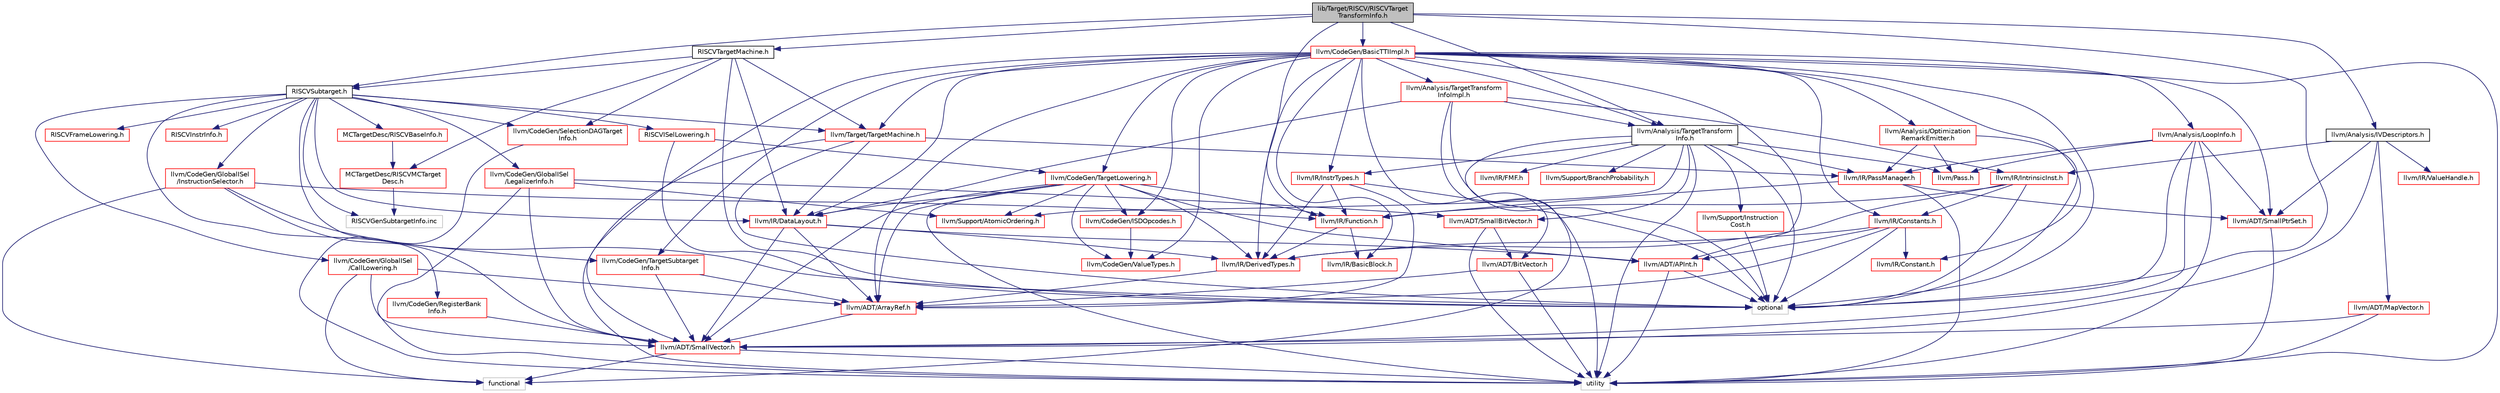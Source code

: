 digraph "lib/Target/RISCV/RISCVTargetTransformInfo.h"
{
 // LATEX_PDF_SIZE
  bgcolor="transparent";
  edge [fontname="Helvetica",fontsize="10",labelfontname="Helvetica",labelfontsize="10"];
  node [fontname="Helvetica",fontsize="10",shape=record];
  Node1 [label="lib/Target/RISCV/RISCVTarget\lTransformInfo.h",height=0.2,width=0.4,color="black", fillcolor="grey75", style="filled", fontcolor="black",tooltip=" "];
  Node1 -> Node2 [color="midnightblue",fontsize="10",style="solid",fontname="Helvetica"];
  Node2 [label="RISCVSubtarget.h",height=0.2,width=0.4,color="black",URL="$RISCVSubtarget_8h.html",tooltip=" "];
  Node2 -> Node3 [color="midnightblue",fontsize="10",style="solid",fontname="Helvetica"];
  Node3 [label="MCTargetDesc/RISCVBaseInfo.h",height=0.2,width=0.4,color="red",URL="$RISCVBaseInfo_8h.html",tooltip=" "];
  Node3 -> Node4 [color="midnightblue",fontsize="10",style="solid",fontname="Helvetica"];
  Node4 [label="MCTargetDesc/RISCVMCTarget\lDesc.h",height=0.2,width=0.4,color="red",URL="$RISCVMCTargetDesc_8h.html",tooltip=" "];
  Node4 -> Node52 [color="midnightblue",fontsize="10",style="solid",fontname="Helvetica"];
  Node52 [label="RISCVGenSubtargetInfo.inc",height=0.2,width=0.4,color="grey75",tooltip=" "];
  Node2 -> Node81 [color="midnightblue",fontsize="10",style="solid",fontname="Helvetica"];
  Node81 [label="RISCVFrameLowering.h",height=0.2,width=0.4,color="red",URL="$RISCVFrameLowering_8h.html",tooltip=" "];
  Node2 -> Node163 [color="midnightblue",fontsize="10",style="solid",fontname="Helvetica"];
  Node163 [label="RISCVISelLowering.h",height=0.2,width=0.4,color="red",URL="$RISCVISelLowering_8h.html",tooltip=" "];
  Node163 -> Node229 [color="midnightblue",fontsize="10",style="solid",fontname="Helvetica"];
  Node229 [label="llvm/CodeGen/TargetLowering.h",height=0.2,width=0.4,color="red",URL="$TargetLowering_8h.html",tooltip=" "];
  Node229 -> Node69 [color="midnightblue",fontsize="10",style="solid",fontname="Helvetica"];
  Node69 [label="llvm/ADT/APInt.h",height=0.2,width=0.4,color="red",URL="$APInt_8h.html",tooltip=" "];
  Node69 -> Node30 [color="midnightblue",fontsize="10",style="solid",fontname="Helvetica"];
  Node30 [label="optional",height=0.2,width=0.4,color="grey75",tooltip=" "];
  Node69 -> Node27 [color="midnightblue",fontsize="10",style="solid",fontname="Helvetica"];
  Node27 [label="utility",height=0.2,width=0.4,color="grey75",tooltip=" "];
  Node229 -> Node7 [color="midnightblue",fontsize="10",style="solid",fontname="Helvetica"];
  Node7 [label="llvm/ADT/ArrayRef.h",height=0.2,width=0.4,color="red",URL="$ArrayRef_8h.html",tooltip=" "];
  Node7 -> Node33 [color="midnightblue",fontsize="10",style="solid",fontname="Helvetica"];
  Node33 [label="llvm/ADT/SmallVector.h",height=0.2,width=0.4,color="red",URL="$SmallVector_8h.html",tooltip=" "];
  Node33 -> Node35 [color="midnightblue",fontsize="10",style="solid",fontname="Helvetica"];
  Node35 [label="functional",height=0.2,width=0.4,color="grey75",tooltip=" "];
  Node33 -> Node27 [color="midnightblue",fontsize="10",style="solid",fontname="Helvetica"];
  Node229 -> Node33 [color="midnightblue",fontsize="10",style="solid",fontname="Helvetica"];
  Node229 -> Node214 [color="midnightblue",fontsize="10",style="solid",fontname="Helvetica"];
  Node214 [label="llvm/CodeGen/ISDOpcodes.h",height=0.2,width=0.4,color="red",URL="$ISDOpcodes_8h.html",tooltip=" "];
  Node214 -> Node209 [color="midnightblue",fontsize="10",style="solid",fontname="Helvetica"];
  Node209 [label="llvm/CodeGen/ValueTypes.h",height=0.2,width=0.4,color="red",URL="$ValueTypes_8h.html",tooltip=" "];
  Node229 -> Node209 [color="midnightblue",fontsize="10",style="solid",fontname="Helvetica"];
  Node229 -> Node166 [color="midnightblue",fontsize="10",style="solid",fontname="Helvetica"];
  Node166 [label="llvm/IR/DataLayout.h",height=0.2,width=0.4,color="red",URL="$DataLayout_8h.html",tooltip=" "];
  Node166 -> Node69 [color="midnightblue",fontsize="10",style="solid",fontname="Helvetica"];
  Node166 -> Node7 [color="midnightblue",fontsize="10",style="solid",fontname="Helvetica"];
  Node166 -> Node33 [color="midnightblue",fontsize="10",style="solid",fontname="Helvetica"];
  Node166 -> Node134 [color="midnightblue",fontsize="10",style="solid",fontname="Helvetica"];
  Node134 [label="llvm/IR/DerivedTypes.h",height=0.2,width=0.4,color="red",URL="$DerivedTypes_8h.html",tooltip=" "];
  Node134 -> Node7 [color="midnightblue",fontsize="10",style="solid",fontname="Helvetica"];
  Node229 -> Node134 [color="midnightblue",fontsize="10",style="solid",fontname="Helvetica"];
  Node229 -> Node169 [color="midnightblue",fontsize="10",style="solid",fontname="Helvetica"];
  Node169 [label="llvm/IR/Function.h",height=0.2,width=0.4,color="red",URL="$Function_8h.html",tooltip=" "];
  Node169 -> Node176 [color="midnightblue",fontsize="10",style="solid",fontname="Helvetica"];
  Node176 [label="llvm/IR/BasicBlock.h",height=0.2,width=0.4,color="red",URL="$BasicBlock_8h.html",tooltip=" "];
  Node169 -> Node134 [color="midnightblue",fontsize="10",style="solid",fontname="Helvetica"];
  Node229 -> Node137 [color="midnightblue",fontsize="10",style="solid",fontname="Helvetica"];
  Node137 [label="llvm/Support/AtomicOrdering.h",height=0.2,width=0.4,color="red",URL="$AtomicOrdering_8h.html",tooltip=" "];
  Node229 -> Node27 [color="midnightblue",fontsize="10",style="solid",fontname="Helvetica"];
  Node163 -> Node30 [color="midnightblue",fontsize="10",style="solid",fontname="Helvetica"];
  Node2 -> Node246 [color="midnightblue",fontsize="10",style="solid",fontname="Helvetica"];
  Node246 [label="RISCVInstrInfo.h",height=0.2,width=0.4,color="red",URL="$RISCVInstrInfo_8h.html",tooltip=" "];
  Node2 -> Node288 [color="midnightblue",fontsize="10",style="solid",fontname="Helvetica"];
  Node288 [label="llvm/CodeGen/GlobalISel\l/CallLowering.h",height=0.2,width=0.4,color="red",URL="$CallLowering_8h.html",tooltip=" "];
  Node288 -> Node7 [color="midnightblue",fontsize="10",style="solid",fontname="Helvetica"];
  Node288 -> Node33 [color="midnightblue",fontsize="10",style="solid",fontname="Helvetica"];
  Node288 -> Node35 [color="midnightblue",fontsize="10",style="solid",fontname="Helvetica"];
  Node2 -> Node289 [color="midnightblue",fontsize="10",style="solid",fontname="Helvetica"];
  Node289 [label="llvm/CodeGen/GlobalISel\l/InstructionSelector.h",height=0.2,width=0.4,color="red",URL="$InstructionSelector_8h.html",tooltip=" "];
  Node289 -> Node33 [color="midnightblue",fontsize="10",style="solid",fontname="Helvetica"];
  Node289 -> Node169 [color="midnightblue",fontsize="10",style="solid",fontname="Helvetica"];
  Node289 -> Node35 [color="midnightblue",fontsize="10",style="solid",fontname="Helvetica"];
  Node289 -> Node30 [color="midnightblue",fontsize="10",style="solid",fontname="Helvetica"];
  Node2 -> Node290 [color="midnightblue",fontsize="10",style="solid",fontname="Helvetica"];
  Node290 [label="llvm/CodeGen/GlobalISel\l/LegalizerInfo.h",height=0.2,width=0.4,color="red",URL="$LegalizerInfo_8h.html",tooltip=" "];
  Node290 -> Node291 [color="midnightblue",fontsize="10",style="solid",fontname="Helvetica"];
  Node291 [label="llvm/ADT/SmallBitVector.h",height=0.2,width=0.4,color="red",URL="$SmallBitVector_8h.html",tooltip=" "];
  Node291 -> Node131 [color="midnightblue",fontsize="10",style="solid",fontname="Helvetica"];
  Node131 [label="llvm/ADT/BitVector.h",height=0.2,width=0.4,color="red",URL="$BitVector_8h.html",tooltip=" "];
  Node131 -> Node7 [color="midnightblue",fontsize="10",style="solid",fontname="Helvetica"];
  Node131 -> Node27 [color="midnightblue",fontsize="10",style="solid",fontname="Helvetica"];
  Node291 -> Node27 [color="midnightblue",fontsize="10",style="solid",fontname="Helvetica"];
  Node290 -> Node33 [color="midnightblue",fontsize="10",style="solid",fontname="Helvetica"];
  Node290 -> Node137 [color="midnightblue",fontsize="10",style="solid",fontname="Helvetica"];
  Node290 -> Node27 [color="midnightblue",fontsize="10",style="solid",fontname="Helvetica"];
  Node2 -> Node294 [color="midnightblue",fontsize="10",style="solid",fontname="Helvetica"];
  Node294 [label="llvm/CodeGen/RegisterBank\lInfo.h",height=0.2,width=0.4,color="red",URL="$RegisterBankInfo_8h.html",tooltip=" "];
  Node294 -> Node33 [color="midnightblue",fontsize="10",style="solid",fontname="Helvetica"];
  Node2 -> Node295 [color="midnightblue",fontsize="10",style="solid",fontname="Helvetica"];
  Node295 [label="llvm/CodeGen/SelectionDAGTarget\lInfo.h",height=0.2,width=0.4,color="red",URL="$SelectionDAGTargetInfo_8h.html",tooltip=" "];
  Node295 -> Node27 [color="midnightblue",fontsize="10",style="solid",fontname="Helvetica"];
  Node2 -> Node263 [color="midnightblue",fontsize="10",style="solid",fontname="Helvetica"];
  Node263 [label="llvm/CodeGen/TargetSubtarget\lInfo.h",height=0.2,width=0.4,color="red",URL="$TargetSubtargetInfo_8h.html",tooltip=" "];
  Node263 -> Node7 [color="midnightblue",fontsize="10",style="solid",fontname="Helvetica"];
  Node263 -> Node33 [color="midnightblue",fontsize="10",style="solid",fontname="Helvetica"];
  Node2 -> Node166 [color="midnightblue",fontsize="10",style="solid",fontname="Helvetica"];
  Node2 -> Node165 [color="midnightblue",fontsize="10",style="solid",fontname="Helvetica"];
  Node165 [label="llvm/Target/TargetMachine.h",height=0.2,width=0.4,color="red",URL="$Target_2TargetMachine_8h.html",tooltip=" "];
  Node165 -> Node166 [color="midnightblue",fontsize="10",style="solid",fontname="Helvetica"];
  Node165 -> Node167 [color="midnightblue",fontsize="10",style="solid",fontname="Helvetica"];
  Node167 [label="llvm/IR/PassManager.h",height=0.2,width=0.4,color="red",URL="$PassManager_8h.html",tooltip=" "];
  Node167 -> Node99 [color="midnightblue",fontsize="10",style="solid",fontname="Helvetica"];
  Node99 [label="llvm/ADT/SmallPtrSet.h",height=0.2,width=0.4,color="red",URL="$SmallPtrSet_8h.html",tooltip=" "];
  Node99 -> Node27 [color="midnightblue",fontsize="10",style="solid",fontname="Helvetica"];
  Node167 -> Node169 [color="midnightblue",fontsize="10",style="solid",fontname="Helvetica"];
  Node167 -> Node27 [color="midnightblue",fontsize="10",style="solid",fontname="Helvetica"];
  Node165 -> Node30 [color="midnightblue",fontsize="10",style="solid",fontname="Helvetica"];
  Node165 -> Node27 [color="midnightblue",fontsize="10",style="solid",fontname="Helvetica"];
  Node2 -> Node52 [color="midnightblue",fontsize="10",style="solid",fontname="Helvetica"];
  Node1 -> Node296 [color="midnightblue",fontsize="10",style="solid",fontname="Helvetica"];
  Node296 [label="RISCVTargetMachine.h",height=0.2,width=0.4,color="black",URL="$RISCVTargetMachine_8h.html",tooltip=" "];
  Node296 -> Node4 [color="midnightblue",fontsize="10",style="solid",fontname="Helvetica"];
  Node296 -> Node2 [color="midnightblue",fontsize="10",style="solid",fontname="Helvetica"];
  Node296 -> Node295 [color="midnightblue",fontsize="10",style="solid",fontname="Helvetica"];
  Node296 -> Node166 [color="midnightblue",fontsize="10",style="solid",fontname="Helvetica"];
  Node296 -> Node165 [color="midnightblue",fontsize="10",style="solid",fontname="Helvetica"];
  Node296 -> Node30 [color="midnightblue",fontsize="10",style="solid",fontname="Helvetica"];
  Node1 -> Node297 [color="midnightblue",fontsize="10",style="solid",fontname="Helvetica"];
  Node297 [label="llvm/Analysis/IVDescriptors.h",height=0.2,width=0.4,color="black",URL="$IVDescriptors_8h.html",tooltip=" "];
  Node297 -> Node222 [color="midnightblue",fontsize="10",style="solid",fontname="Helvetica"];
  Node222 [label="llvm/ADT/MapVector.h",height=0.2,width=0.4,color="red",URL="$MapVector_8h.html",tooltip=" "];
  Node222 -> Node33 [color="midnightblue",fontsize="10",style="solid",fontname="Helvetica"];
  Node222 -> Node27 [color="midnightblue",fontsize="10",style="solid",fontname="Helvetica"];
  Node297 -> Node99 [color="midnightblue",fontsize="10",style="solid",fontname="Helvetica"];
  Node297 -> Node33 [color="midnightblue",fontsize="10",style="solid",fontname="Helvetica"];
  Node297 -> Node232 [color="midnightblue",fontsize="10",style="solid",fontname="Helvetica"];
  Node232 [label="llvm/IR/IntrinsicInst.h",height=0.2,width=0.4,color="red",URL="$IntrinsicInst_8h.html",tooltip=" "];
  Node232 -> Node220 [color="midnightblue",fontsize="10",style="solid",fontname="Helvetica"];
  Node220 [label="llvm/IR/Constants.h",height=0.2,width=0.4,color="red",URL="$Constants_8h.html",tooltip=" "];
  Node220 -> Node69 [color="midnightblue",fontsize="10",style="solid",fontname="Helvetica"];
  Node220 -> Node7 [color="midnightblue",fontsize="10",style="solid",fontname="Helvetica"];
  Node220 -> Node116 [color="midnightblue",fontsize="10",style="solid",fontname="Helvetica"];
  Node116 [label="llvm/IR/Constant.h",height=0.2,width=0.4,color="red",URL="$Constant_8h.html",tooltip=" "];
  Node220 -> Node134 [color="midnightblue",fontsize="10",style="solid",fontname="Helvetica"];
  Node220 -> Node30 [color="midnightblue",fontsize="10",style="solid",fontname="Helvetica"];
  Node232 -> Node134 [color="midnightblue",fontsize="10",style="solid",fontname="Helvetica"];
  Node232 -> Node169 [color="midnightblue",fontsize="10",style="solid",fontname="Helvetica"];
  Node232 -> Node30 [color="midnightblue",fontsize="10",style="solid",fontname="Helvetica"];
  Node297 -> Node128 [color="midnightblue",fontsize="10",style="solid",fontname="Helvetica"];
  Node128 [label="llvm/IR/ValueHandle.h",height=0.2,width=0.4,color="red",URL="$ValueHandle_8h.html",tooltip=" "];
  Node1 -> Node298 [color="midnightblue",fontsize="10",style="solid",fontname="Helvetica"];
  Node298 [label="llvm/Analysis/TargetTransform\lInfo.h",height=0.2,width=0.4,color="black",URL="$TargetTransformInfo_8h.html",tooltip=" "];
  Node298 -> Node291 [color="midnightblue",fontsize="10",style="solid",fontname="Helvetica"];
  Node298 -> Node226 [color="midnightblue",fontsize="10",style="solid",fontname="Helvetica"];
  Node226 [label="llvm/IR/FMF.h",height=0.2,width=0.4,color="red",URL="$FMF_8h.html",tooltip=" "];
  Node298 -> Node224 [color="midnightblue",fontsize="10",style="solid",fontname="Helvetica"];
  Node224 [label="llvm/IR/InstrTypes.h",height=0.2,width=0.4,color="red",URL="$InstrTypes_8h.html",tooltip=" "];
  Node224 -> Node7 [color="midnightblue",fontsize="10",style="solid",fontname="Helvetica"];
  Node224 -> Node134 [color="midnightblue",fontsize="10",style="solid",fontname="Helvetica"];
  Node224 -> Node169 [color="midnightblue",fontsize="10",style="solid",fontname="Helvetica"];
  Node224 -> Node30 [color="midnightblue",fontsize="10",style="solid",fontname="Helvetica"];
  Node298 -> Node167 [color="midnightblue",fontsize="10",style="solid",fontname="Helvetica"];
  Node298 -> Node275 [color="midnightblue",fontsize="10",style="solid",fontname="Helvetica"];
  Node275 [label="llvm/Pass.h",height=0.2,width=0.4,color="red",URL="$Pass_8h.html",tooltip=" "];
  Node298 -> Node137 [color="midnightblue",fontsize="10",style="solid",fontname="Helvetica"];
  Node298 -> Node161 [color="midnightblue",fontsize="10",style="solid",fontname="Helvetica"];
  Node161 [label="llvm/Support/BranchProbability.h",height=0.2,width=0.4,color="red",URL="$BranchProbability_8h.html",tooltip=" "];
  Node298 -> Node299 [color="midnightblue",fontsize="10",style="solid",fontname="Helvetica"];
  Node299 [label="llvm/Support/Instruction\lCost.h",height=0.2,width=0.4,color="red",URL="$InstructionCost_8h.html",tooltip=" "];
  Node299 -> Node30 [color="midnightblue",fontsize="10",style="solid",fontname="Helvetica"];
  Node298 -> Node35 [color="midnightblue",fontsize="10",style="solid",fontname="Helvetica"];
  Node298 -> Node30 [color="midnightblue",fontsize="10",style="solid",fontname="Helvetica"];
  Node298 -> Node27 [color="midnightblue",fontsize="10",style="solid",fontname="Helvetica"];
  Node1 -> Node300 [color="midnightblue",fontsize="10",style="solid",fontname="Helvetica"];
  Node300 [label="llvm/CodeGen/BasicTTIImpl.h",height=0.2,width=0.4,color="red",URL="$BasicTTIImpl_8h.html",tooltip=" "];
  Node300 -> Node69 [color="midnightblue",fontsize="10",style="solid",fontname="Helvetica"];
  Node300 -> Node7 [color="midnightblue",fontsize="10",style="solid",fontname="Helvetica"];
  Node300 -> Node131 [color="midnightblue",fontsize="10",style="solid",fontname="Helvetica"];
  Node300 -> Node99 [color="midnightblue",fontsize="10",style="solid",fontname="Helvetica"];
  Node300 -> Node33 [color="midnightblue",fontsize="10",style="solid",fontname="Helvetica"];
  Node300 -> Node301 [color="midnightblue",fontsize="10",style="solid",fontname="Helvetica"];
  Node301 [label="llvm/Analysis/LoopInfo.h",height=0.2,width=0.4,color="red",URL="$LoopInfo_8h.html",tooltip=" "];
  Node301 -> Node99 [color="midnightblue",fontsize="10",style="solid",fontname="Helvetica"];
  Node301 -> Node33 [color="midnightblue",fontsize="10",style="solid",fontname="Helvetica"];
  Node301 -> Node167 [color="midnightblue",fontsize="10",style="solid",fontname="Helvetica"];
  Node301 -> Node275 [color="midnightblue",fontsize="10",style="solid",fontname="Helvetica"];
  Node301 -> Node30 [color="midnightblue",fontsize="10",style="solid",fontname="Helvetica"];
  Node301 -> Node27 [color="midnightblue",fontsize="10",style="solid",fontname="Helvetica"];
  Node300 -> Node302 [color="midnightblue",fontsize="10",style="solid",fontname="Helvetica"];
  Node302 [label="llvm/Analysis/Optimization\lRemarkEmitter.h",height=0.2,width=0.4,color="red",URL="$OptimizationRemarkEmitter_8h.html",tooltip=" "];
  Node302 -> Node167 [color="midnightblue",fontsize="10",style="solid",fontname="Helvetica"];
  Node302 -> Node275 [color="midnightblue",fontsize="10",style="solid",fontname="Helvetica"];
  Node302 -> Node30 [color="midnightblue",fontsize="10",style="solid",fontname="Helvetica"];
  Node300 -> Node298 [color="midnightblue",fontsize="10",style="solid",fontname="Helvetica"];
  Node300 -> Node305 [color="midnightblue",fontsize="10",style="solid",fontname="Helvetica"];
  Node305 [label="llvm/Analysis/TargetTransform\lInfoImpl.h",height=0.2,width=0.4,color="red",URL="$TargetTransformInfoImpl_8h.html",tooltip=" "];
  Node305 -> Node298 [color="midnightblue",fontsize="10",style="solid",fontname="Helvetica"];
  Node305 -> Node166 [color="midnightblue",fontsize="10",style="solid",fontname="Helvetica"];
  Node305 -> Node232 [color="midnightblue",fontsize="10",style="solid",fontname="Helvetica"];
  Node305 -> Node30 [color="midnightblue",fontsize="10",style="solid",fontname="Helvetica"];
  Node305 -> Node27 [color="midnightblue",fontsize="10",style="solid",fontname="Helvetica"];
  Node300 -> Node214 [color="midnightblue",fontsize="10",style="solid",fontname="Helvetica"];
  Node300 -> Node229 [color="midnightblue",fontsize="10",style="solid",fontname="Helvetica"];
  Node300 -> Node263 [color="midnightblue",fontsize="10",style="solid",fontname="Helvetica"];
  Node300 -> Node209 [color="midnightblue",fontsize="10",style="solid",fontname="Helvetica"];
  Node300 -> Node176 [color="midnightblue",fontsize="10",style="solid",fontname="Helvetica"];
  Node300 -> Node116 [color="midnightblue",fontsize="10",style="solid",fontname="Helvetica"];
  Node300 -> Node220 [color="midnightblue",fontsize="10",style="solid",fontname="Helvetica"];
  Node300 -> Node166 [color="midnightblue",fontsize="10",style="solid",fontname="Helvetica"];
  Node300 -> Node134 [color="midnightblue",fontsize="10",style="solid",fontname="Helvetica"];
  Node300 -> Node224 [color="midnightblue",fontsize="10",style="solid",fontname="Helvetica"];
  Node300 -> Node165 [color="midnightblue",fontsize="10",style="solid",fontname="Helvetica"];
  Node300 -> Node30 [color="midnightblue",fontsize="10",style="solid",fontname="Helvetica"];
  Node300 -> Node27 [color="midnightblue",fontsize="10",style="solid",fontname="Helvetica"];
  Node1 -> Node169 [color="midnightblue",fontsize="10",style="solid",fontname="Helvetica"];
  Node1 -> Node30 [color="midnightblue",fontsize="10",style="solid",fontname="Helvetica"];
}
